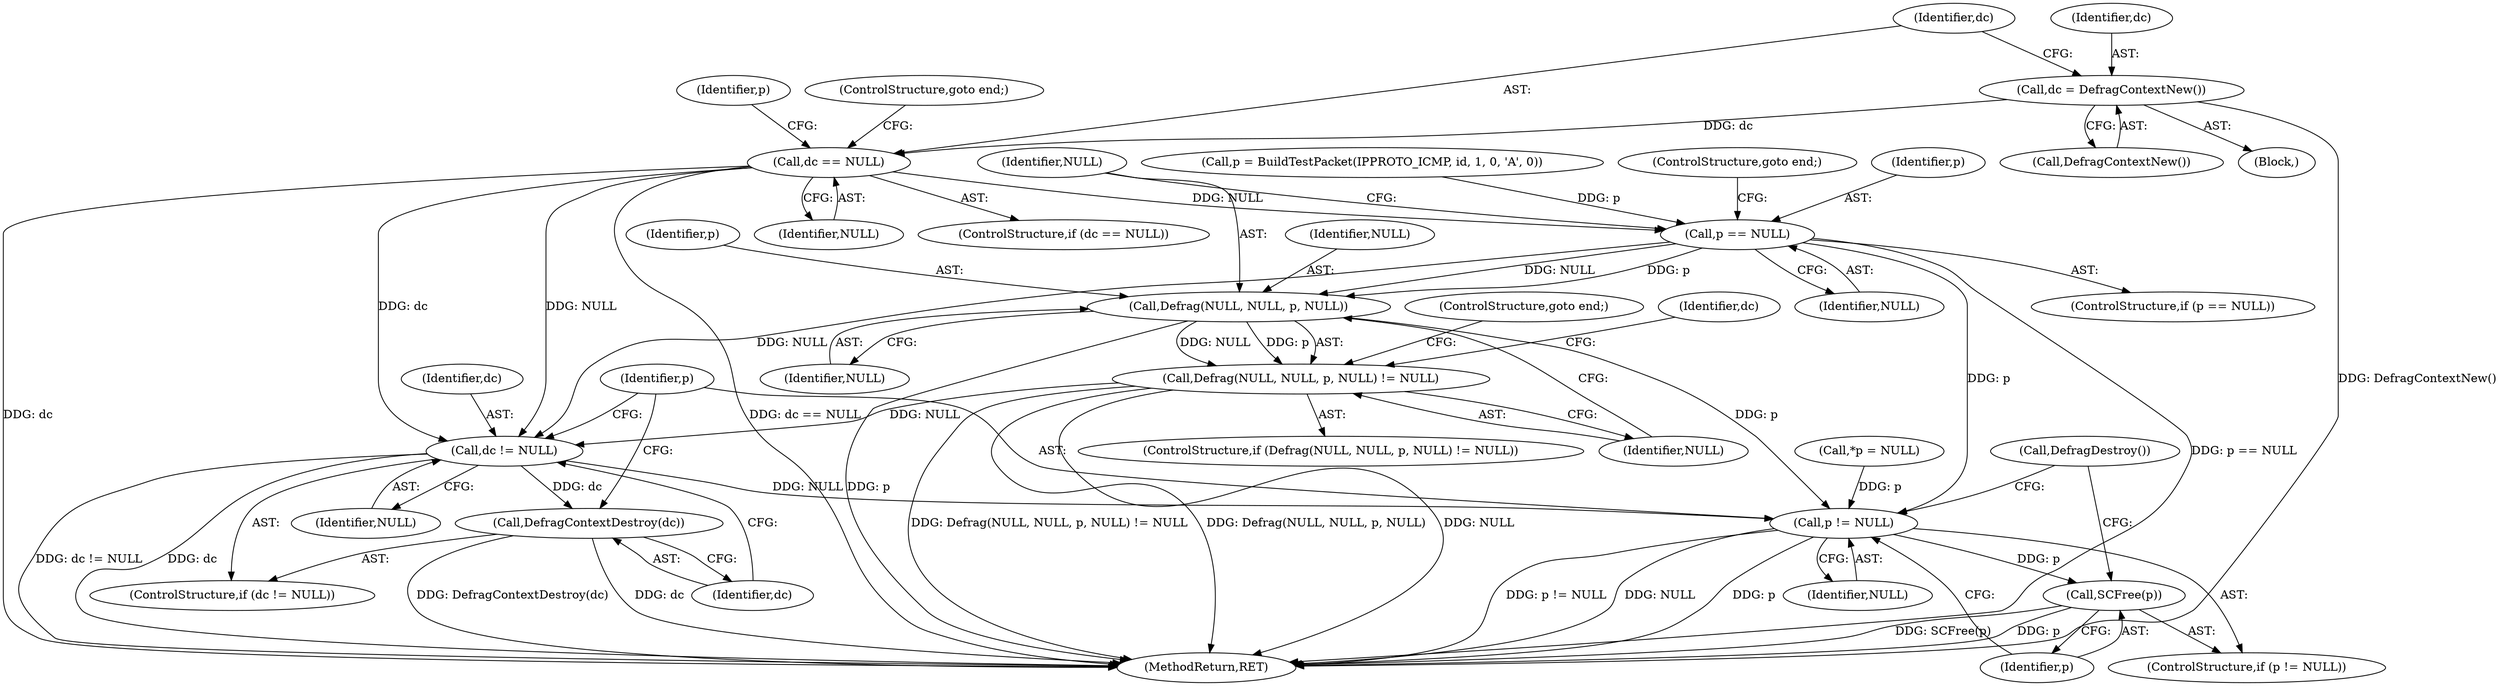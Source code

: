 digraph "0_suricata_4a04f814b15762eb446a5ead4d69d021512df6f8_2@pointer" {
"1000123" [label="(Call,dc = DefragContextNew())"];
"1000127" [label="(Call,dc == NULL)"];
"1000141" [label="(Call,p == NULL)"];
"1000147" [label="(Call,Defrag(NULL, NULL, p, NULL))"];
"1000146" [label="(Call,Defrag(NULL, NULL, p, NULL) != NULL)"];
"1000169" [label="(Call,dc != NULL)"];
"1000172" [label="(Call,DefragContextDestroy(dc))"];
"1000175" [label="(Call,p != NULL)"];
"1000178" [label="(Call,SCFree(p))"];
"1000125" [label="(Call,DefragContextNew())"];
"1000111" [label="(Call,*p = NULL)"];
"1000170" [label="(Identifier,dc)"];
"1000149" [label="(Identifier,NULL)"];
"1000183" [label="(MethodReturn,RET)"];
"1000153" [label="(ControlStructure,goto end;)"];
"1000141" [label="(Call,p == NULL)"];
"1000180" [label="(Call,DefragDestroy())"];
"1000173" [label="(Identifier,dc)"];
"1000176" [label="(Identifier,p)"];
"1000177" [label="(Identifier,NULL)"];
"1000123" [label="(Call,dc = DefragContextNew())"];
"1000146" [label="(Call,Defrag(NULL, NULL, p, NULL) != NULL)"];
"1000127" [label="(Call,dc == NULL)"];
"1000144" [label="(ControlStructure,goto end;)"];
"1000150" [label="(Identifier,p)"];
"1000179" [label="(Identifier,p)"];
"1000145" [label="(ControlStructure,if (Defrag(NULL, NULL, p, NULL) != NULL))"];
"1000158" [label="(Identifier,dc)"];
"1000152" [label="(Identifier,NULL)"];
"1000151" [label="(Identifier,NULL)"];
"1000129" [label="(Identifier,NULL)"];
"1000174" [label="(ControlStructure,if (p != NULL))"];
"1000126" [label="(ControlStructure,if (dc == NULL))"];
"1000124" [label="(Identifier,dc)"];
"1000148" [label="(Identifier,NULL)"];
"1000147" [label="(Call,Defrag(NULL, NULL, p, NULL))"];
"1000178" [label="(Call,SCFree(p))"];
"1000142" [label="(Identifier,p)"];
"1000130" [label="(ControlStructure,goto end;)"];
"1000169" [label="(Call,dc != NULL)"];
"1000140" [label="(ControlStructure,if (p == NULL))"];
"1000132" [label="(Identifier,p)"];
"1000143" [label="(Identifier,NULL)"];
"1000171" [label="(Identifier,NULL)"];
"1000128" [label="(Identifier,dc)"];
"1000168" [label="(ControlStructure,if (dc != NULL))"];
"1000175" [label="(Call,p != NULL)"];
"1000172" [label="(Call,DefragContextDestroy(dc))"];
"1000105" [label="(Block,)"];
"1000131" [label="(Call,p = BuildTestPacket(IPPROTO_ICMP, id, 1, 0, 'A', 0))"];
"1000123" -> "1000105"  [label="AST: "];
"1000123" -> "1000125"  [label="CFG: "];
"1000124" -> "1000123"  [label="AST: "];
"1000125" -> "1000123"  [label="AST: "];
"1000128" -> "1000123"  [label="CFG: "];
"1000123" -> "1000183"  [label="DDG: DefragContextNew()"];
"1000123" -> "1000127"  [label="DDG: dc"];
"1000127" -> "1000126"  [label="AST: "];
"1000127" -> "1000129"  [label="CFG: "];
"1000128" -> "1000127"  [label="AST: "];
"1000129" -> "1000127"  [label="AST: "];
"1000130" -> "1000127"  [label="CFG: "];
"1000132" -> "1000127"  [label="CFG: "];
"1000127" -> "1000183"  [label="DDG: dc == NULL"];
"1000127" -> "1000183"  [label="DDG: dc"];
"1000127" -> "1000141"  [label="DDG: NULL"];
"1000127" -> "1000169"  [label="DDG: dc"];
"1000127" -> "1000169"  [label="DDG: NULL"];
"1000141" -> "1000140"  [label="AST: "];
"1000141" -> "1000143"  [label="CFG: "];
"1000142" -> "1000141"  [label="AST: "];
"1000143" -> "1000141"  [label="AST: "];
"1000144" -> "1000141"  [label="CFG: "];
"1000148" -> "1000141"  [label="CFG: "];
"1000141" -> "1000183"  [label="DDG: p == NULL"];
"1000131" -> "1000141"  [label="DDG: p"];
"1000141" -> "1000147"  [label="DDG: NULL"];
"1000141" -> "1000147"  [label="DDG: p"];
"1000141" -> "1000169"  [label="DDG: NULL"];
"1000141" -> "1000175"  [label="DDG: p"];
"1000147" -> "1000146"  [label="AST: "];
"1000147" -> "1000151"  [label="CFG: "];
"1000148" -> "1000147"  [label="AST: "];
"1000149" -> "1000147"  [label="AST: "];
"1000150" -> "1000147"  [label="AST: "];
"1000151" -> "1000147"  [label="AST: "];
"1000152" -> "1000147"  [label="CFG: "];
"1000147" -> "1000183"  [label="DDG: p"];
"1000147" -> "1000146"  [label="DDG: NULL"];
"1000147" -> "1000146"  [label="DDG: p"];
"1000147" -> "1000175"  [label="DDG: p"];
"1000146" -> "1000145"  [label="AST: "];
"1000146" -> "1000152"  [label="CFG: "];
"1000152" -> "1000146"  [label="AST: "];
"1000153" -> "1000146"  [label="CFG: "];
"1000158" -> "1000146"  [label="CFG: "];
"1000146" -> "1000183"  [label="DDG: NULL"];
"1000146" -> "1000183"  [label="DDG: Defrag(NULL, NULL, p, NULL) != NULL"];
"1000146" -> "1000183"  [label="DDG: Defrag(NULL, NULL, p, NULL)"];
"1000146" -> "1000169"  [label="DDG: NULL"];
"1000169" -> "1000168"  [label="AST: "];
"1000169" -> "1000171"  [label="CFG: "];
"1000170" -> "1000169"  [label="AST: "];
"1000171" -> "1000169"  [label="AST: "];
"1000173" -> "1000169"  [label="CFG: "];
"1000176" -> "1000169"  [label="CFG: "];
"1000169" -> "1000183"  [label="DDG: dc != NULL"];
"1000169" -> "1000183"  [label="DDG: dc"];
"1000169" -> "1000172"  [label="DDG: dc"];
"1000169" -> "1000175"  [label="DDG: NULL"];
"1000172" -> "1000168"  [label="AST: "];
"1000172" -> "1000173"  [label="CFG: "];
"1000173" -> "1000172"  [label="AST: "];
"1000176" -> "1000172"  [label="CFG: "];
"1000172" -> "1000183"  [label="DDG: DefragContextDestroy(dc)"];
"1000172" -> "1000183"  [label="DDG: dc"];
"1000175" -> "1000174"  [label="AST: "];
"1000175" -> "1000177"  [label="CFG: "];
"1000176" -> "1000175"  [label="AST: "];
"1000177" -> "1000175"  [label="AST: "];
"1000179" -> "1000175"  [label="CFG: "];
"1000180" -> "1000175"  [label="CFG: "];
"1000175" -> "1000183"  [label="DDG: p"];
"1000175" -> "1000183"  [label="DDG: p != NULL"];
"1000175" -> "1000183"  [label="DDG: NULL"];
"1000111" -> "1000175"  [label="DDG: p"];
"1000175" -> "1000178"  [label="DDG: p"];
"1000178" -> "1000174"  [label="AST: "];
"1000178" -> "1000179"  [label="CFG: "];
"1000179" -> "1000178"  [label="AST: "];
"1000180" -> "1000178"  [label="CFG: "];
"1000178" -> "1000183"  [label="DDG: SCFree(p)"];
"1000178" -> "1000183"  [label="DDG: p"];
}
